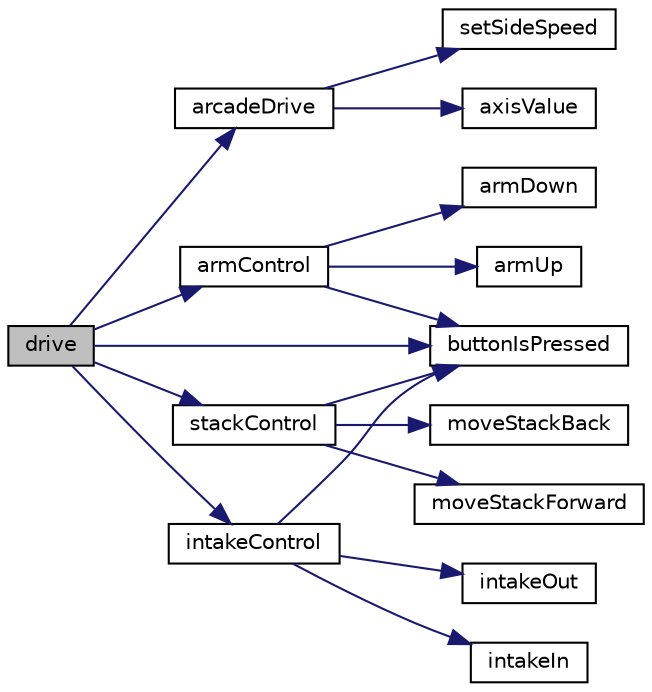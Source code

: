 digraph "drive"
{
  edge [fontname="Helvetica",fontsize="10",labelfontname="Helvetica",labelfontsize="10"];
  node [fontname="Helvetica",fontsize="10",shape=record];
  rankdir="LR";
  Node0 [label="drive",height=0.2,width=0.4,color="black", fillcolor="grey75", style="filled", fontcolor="black"];
  Node0 -> Node1 [color="midnightblue",fontsize="10",style="solid",fontname="Helvetica"];
  Node1 [label="arcadeDrive",height=0.2,width=0.4,color="black", fillcolor="white", style="filled",URL="$de/de5/drive_8cpp_a6ff8820b82f28a73c88a746ddacb26bb.html#a6ff8820b82f28a73c88a746ddacb26bb"];
  Node1 -> Node2 [color="midnightblue",fontsize="10",style="solid",fontname="Helvetica"];
  Node2 [label="axisValue",height=0.2,width=0.4,color="black", fillcolor="white", style="filled",URL="$d2/dd9/controller_8h_a73be3a8649e7d561a68cd816420efbd9.html#a73be3a8649e7d561a68cd816420efbd9"];
  Node1 -> Node3 [color="midnightblue",fontsize="10",style="solid",fontname="Helvetica"];
  Node3 [label="setSideSpeed",height=0.2,width=0.4,color="black", fillcolor="white", style="filled",URL="$de/de5/drive_8cpp_ac522da2148fe1cfd9bea8c026e64ee7b.html#ac522da2148fe1cfd9bea8c026e64ee7b"];
  Node0 -> Node4 [color="midnightblue",fontsize="10",style="solid",fontname="Helvetica"];
  Node4 [label="stackControl",height=0.2,width=0.4,color="black", fillcolor="white", style="filled",URL="$de/de5/drive_8cpp_abc3819041cf96aad1093752a3a5de31c.html#abc3819041cf96aad1093752a3a5de31c"];
  Node4 -> Node5 [color="midnightblue",fontsize="10",style="solid",fontname="Helvetica"];
  Node5 [label="buttonIsPressed",height=0.2,width=0.4,color="black", fillcolor="white", style="filled",URL="$d2/dd9/controller_8h_aff3b02388de758f0fe6d98930ea57626.html#aff3b02388de758f0fe6d98930ea57626"];
  Node4 -> Node6 [color="midnightblue",fontsize="10",style="solid",fontname="Helvetica"];
  Node6 [label="moveStackForward",height=0.2,width=0.4,color="black", fillcolor="white", style="filled",URL="$de/de5/drive_8cpp_a08a55986dab46203f1eeef50123cf4bd.html#a08a55986dab46203f1eeef50123cf4bd"];
  Node4 -> Node7 [color="midnightblue",fontsize="10",style="solid",fontname="Helvetica"];
  Node7 [label="moveStackBack",height=0.2,width=0.4,color="black", fillcolor="white", style="filled",URL="$de/de5/drive_8cpp_ac153148440cec552a2824c91569e1e5a.html#ac153148440cec552a2824c91569e1e5a"];
  Node0 -> Node8 [color="midnightblue",fontsize="10",style="solid",fontname="Helvetica"];
  Node8 [label="armControl",height=0.2,width=0.4,color="black", fillcolor="white", style="filled",URL="$de/de5/drive_8cpp_adde1067b42b4de65ff20afb8901f7643.html#adde1067b42b4de65ff20afb8901f7643"];
  Node8 -> Node5 [color="midnightblue",fontsize="10",style="solid",fontname="Helvetica"];
  Node8 -> Node9 [color="midnightblue",fontsize="10",style="solid",fontname="Helvetica"];
  Node9 [label="armUp",height=0.2,width=0.4,color="black", fillcolor="white", style="filled",URL="$de/de5/drive_8cpp_adf7b0afb3a8dcf884db533b0217b0543.html#adf7b0afb3a8dcf884db533b0217b0543"];
  Node8 -> Node10 [color="midnightblue",fontsize="10",style="solid",fontname="Helvetica"];
  Node10 [label="armDown",height=0.2,width=0.4,color="black", fillcolor="white", style="filled",URL="$de/de5/drive_8cpp_ab1850cc7cdb69057fe29f45eefe7ec90.html#ab1850cc7cdb69057fe29f45eefe7ec90"];
  Node0 -> Node11 [color="midnightblue",fontsize="10",style="solid",fontname="Helvetica"];
  Node11 [label="intakeControl",height=0.2,width=0.4,color="black", fillcolor="white", style="filled",URL="$de/de5/drive_8cpp_a8afb2a071b21d98c49d5888a7b380ba6.html#a8afb2a071b21d98c49d5888a7b380ba6"];
  Node11 -> Node5 [color="midnightblue",fontsize="10",style="solid",fontname="Helvetica"];
  Node11 -> Node12 [color="midnightblue",fontsize="10",style="solid",fontname="Helvetica"];
  Node12 [label="intakeIn",height=0.2,width=0.4,color="black", fillcolor="white", style="filled",URL="$de/de5/drive_8cpp_aa0846c73538fc48569a7c7c3689a59f0.html#aa0846c73538fc48569a7c7c3689a59f0"];
  Node11 -> Node13 [color="midnightblue",fontsize="10",style="solid",fontname="Helvetica"];
  Node13 [label="intakeOut",height=0.2,width=0.4,color="black", fillcolor="white", style="filled",URL="$de/de5/drive_8cpp_aaca1ffa87592c1c5783fe6e18f9c655b.html#aaca1ffa87592c1c5783fe6e18f9c655b"];
  Node0 -> Node5 [color="midnightblue",fontsize="10",style="solid",fontname="Helvetica"];
}
